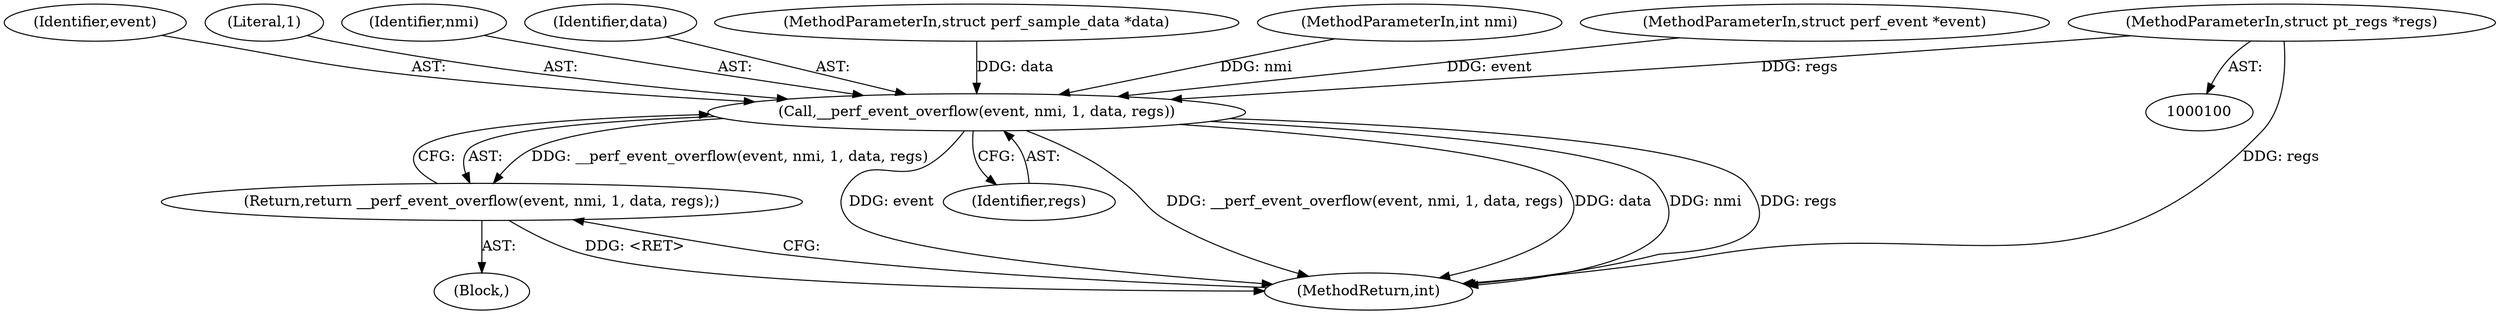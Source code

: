 digraph "1_linux_a8b0ca17b80e92faab46ee7179ba9e99ccb61233_60@pointer" {
"1000104" [label="(MethodParameterIn,struct pt_regs *regs)"];
"1000107" [label="(Call,__perf_event_overflow(event, nmi, 1, data, regs))"];
"1000106" [label="(Return,return __perf_event_overflow(event, nmi, 1, data, regs);)"];
"1000107" [label="(Call,__perf_event_overflow(event, nmi, 1, data, regs))"];
"1000108" [label="(Identifier,event)"];
"1000110" [label="(Literal,1)"];
"1000112" [label="(Identifier,regs)"];
"1000109" [label="(Identifier,nmi)"];
"1000111" [label="(Identifier,data)"];
"1000103" [label="(MethodParameterIn,struct perf_sample_data *data)"];
"1000102" [label="(MethodParameterIn,int nmi)"];
"1000113" [label="(MethodReturn,int)"];
"1000104" [label="(MethodParameterIn,struct pt_regs *regs)"];
"1000106" [label="(Return,return __perf_event_overflow(event, nmi, 1, data, regs);)"];
"1000101" [label="(MethodParameterIn,struct perf_event *event)"];
"1000105" [label="(Block,)"];
"1000104" -> "1000100"  [label="AST: "];
"1000104" -> "1000113"  [label="DDG: regs"];
"1000104" -> "1000107"  [label="DDG: regs"];
"1000107" -> "1000106"  [label="AST: "];
"1000107" -> "1000112"  [label="CFG: "];
"1000108" -> "1000107"  [label="AST: "];
"1000109" -> "1000107"  [label="AST: "];
"1000110" -> "1000107"  [label="AST: "];
"1000111" -> "1000107"  [label="AST: "];
"1000112" -> "1000107"  [label="AST: "];
"1000106" -> "1000107"  [label="CFG: "];
"1000107" -> "1000113"  [label="DDG: event"];
"1000107" -> "1000113"  [label="DDG: __perf_event_overflow(event, nmi, 1, data, regs)"];
"1000107" -> "1000113"  [label="DDG: data"];
"1000107" -> "1000113"  [label="DDG: nmi"];
"1000107" -> "1000113"  [label="DDG: regs"];
"1000107" -> "1000106"  [label="DDG: __perf_event_overflow(event, nmi, 1, data, regs)"];
"1000101" -> "1000107"  [label="DDG: event"];
"1000102" -> "1000107"  [label="DDG: nmi"];
"1000103" -> "1000107"  [label="DDG: data"];
"1000106" -> "1000105"  [label="AST: "];
"1000113" -> "1000106"  [label="CFG: "];
"1000106" -> "1000113"  [label="DDG: <RET>"];
}
